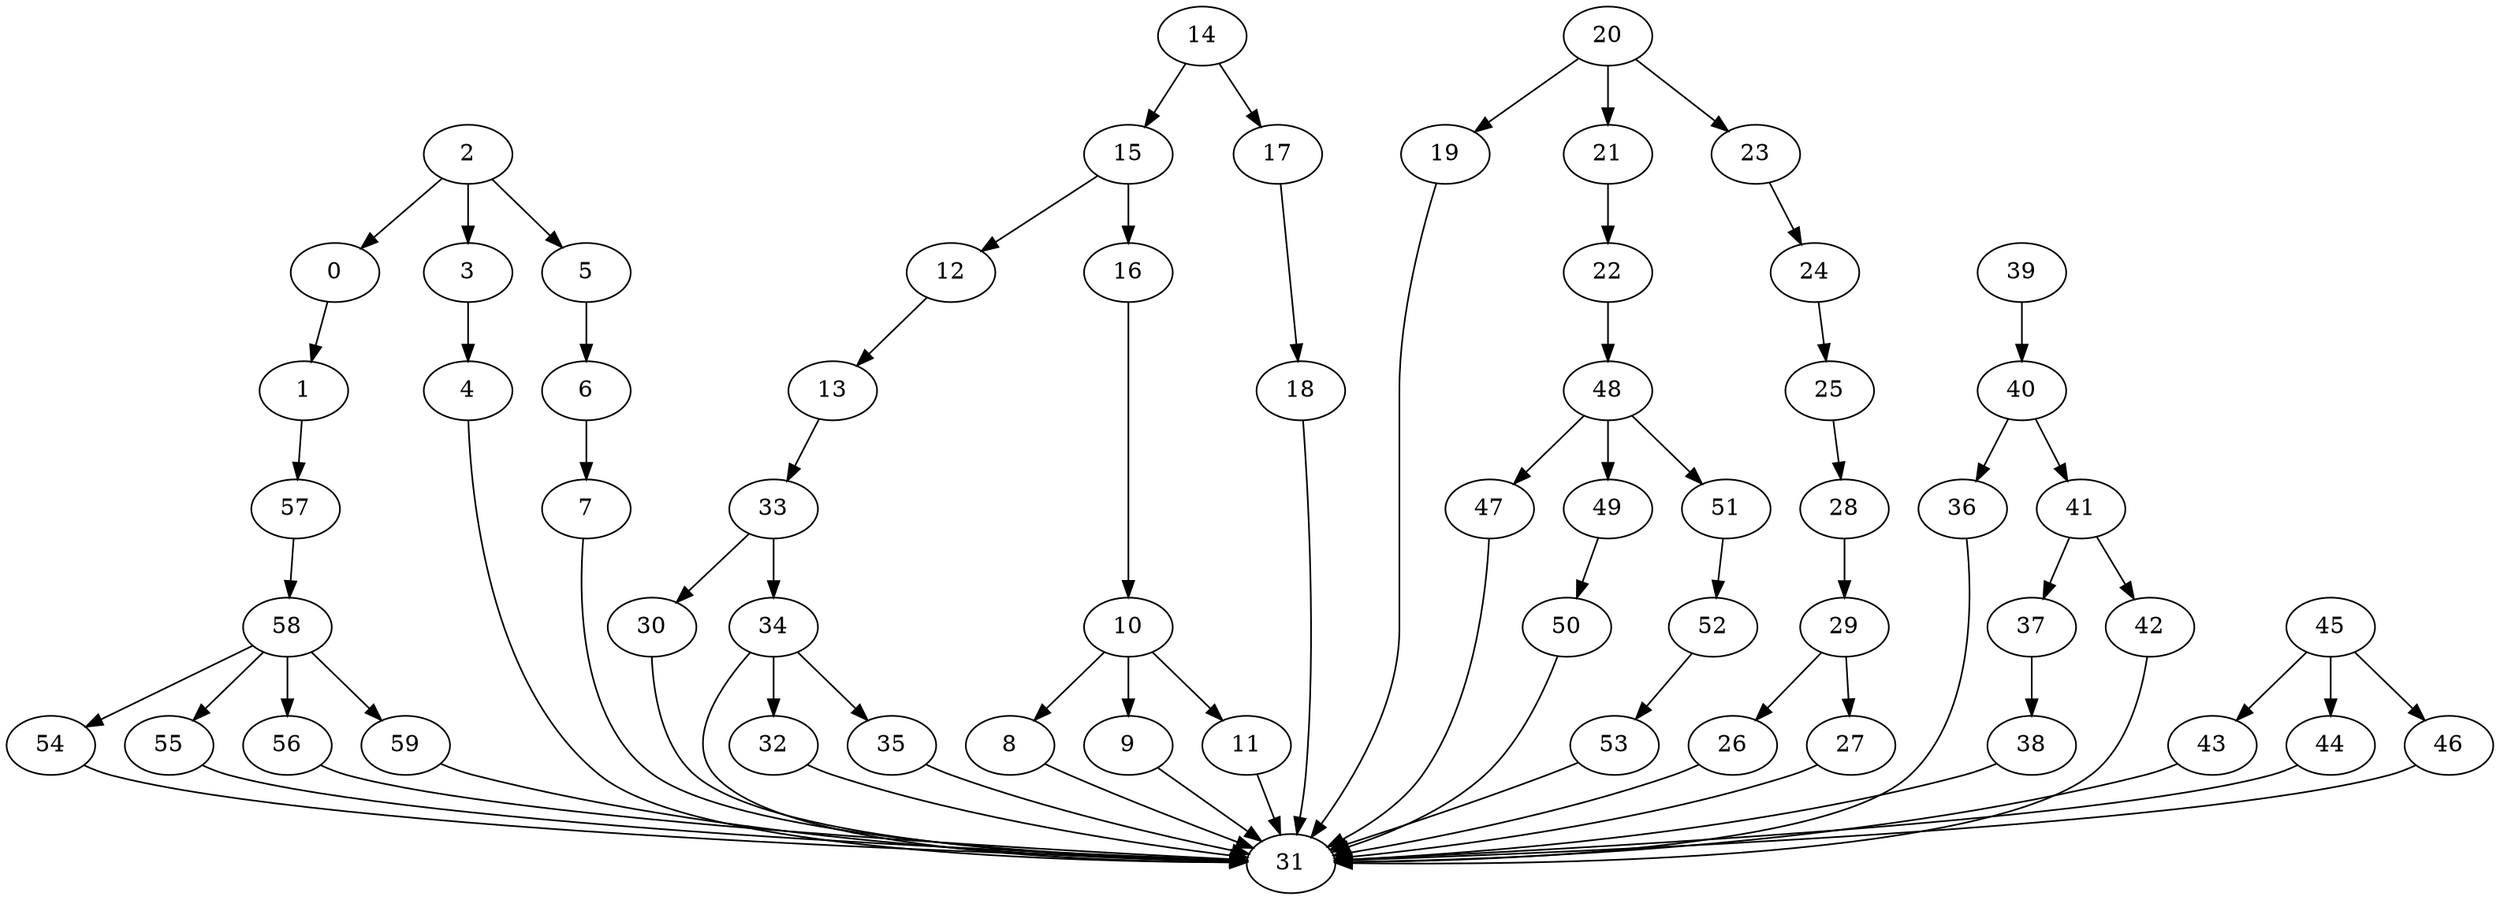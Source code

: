 strict digraph  {
0 [exec=189];
1 [exec=76];
2 [exec=196];
3 [exec=113];
4 [exec=53];
5 [exec=105];
6 [exec=154];
7 [exec=121];
8 [exec=163];
9 [exec=82];
10 [exec=83];
11 [exec=50];
12 [exec=130];
13 [exec=100];
14 [exec=188];
15 [exec=102];
16 [exec=96];
17 [exec=100];
18 [exec=148];
19 [exec=117];
20 [exec=66];
21 [exec=134];
22 [exec=127];
23 [exec=200];
24 [exec=50];
25 [exec=136];
26 [exec=168];
27 [exec=138];
28 [exec=181];
29 [exec=140];
30 [exec=160];
31 [exec=73];
32 [exec=103];
33 [exec=137];
34 [exec=181];
35 [exec=142];
36 [exec=131];
37 [exec=128];
38 [exec=95];
39 [exec=70];
40 [exec=88];
41 [exec=129];
42 [exec=173];
43 [exec=114];
44 [exec=166];
45 [exec=157];
46 [exec=87];
47 [exec=194];
48 [exec=83];
49 [exec=155];
50 [exec=77];
51 [exec=93];
52 [exec=161];
53 [exec=145];
54 [exec=166];
55 [exec=93];
56 [exec=183];
57 [exec=166];
58 [exec=174];
59 [exec=131];
0 -> 1  [comm=10];
1 -> 57  [comm=12];
2 -> 3  [comm=10];
2 -> 0  [comm=6];
2 -> 5  [comm=20];
3 -> 4  [comm=12];
4 -> 31  [comm=10];
5 -> 6  [comm=6];
6 -> 7  [comm=9];
7 -> 31  [comm=8];
8 -> 31  [comm=15];
9 -> 31  [comm=10];
10 -> 11  [comm=20];
10 -> 8  [comm=11];
10 -> 9  [comm=6];
11 -> 31  [comm=18];
12 -> 13  [comm=19];
13 -> 33  [comm=16];
14 -> 15  [comm=17];
14 -> 17  [comm=7];
15 -> 16  [comm=11];
15 -> 12  [comm=12];
16 -> 10  [comm=16];
17 -> 18  [comm=5];
18 -> 31  [comm=16];
19 -> 31  [comm=17];
20 -> 21  [comm=13];
20 -> 19  [comm=18];
20 -> 23  [comm=8];
21 -> 22  [comm=16];
22 -> 48  [comm=6];
23 -> 24  [comm=14];
24 -> 25  [comm=8];
25 -> 28  [comm=14];
26 -> 31  [comm=15];
27 -> 31  [comm=14];
28 -> 29  [comm=16];
29 -> 26  [comm=9];
29 -> 27  [comm=18];
30 -> 31  [comm=18];
32 -> 31  [comm=16];
33 -> 34  [comm=19];
33 -> 30  [comm=9];
34 -> 35  [comm=10];
34 -> 31  [comm=17];
34 -> 32  [comm=20];
35 -> 31  [comm=11];
36 -> 31  [comm=9];
37 -> 38  [comm=7];
38 -> 31  [comm=16];
39 -> 40  [comm=5];
40 -> 41  [comm=17];
40 -> 36  [comm=8];
41 -> 42  [comm=15];
41 -> 37  [comm=9];
42 -> 31  [comm=15];
43 -> 31  [comm=17];
44 -> 31  [comm=18];
45 -> 46  [comm=18];
45 -> 43  [comm=12];
45 -> 44  [comm=20];
46 -> 31  [comm=14];
47 -> 31  [comm=20];
48 -> 49  [comm=17];
48 -> 47  [comm=17];
48 -> 51  [comm=10];
49 -> 50  [comm=13];
50 -> 31  [comm=14];
51 -> 52  [comm=20];
52 -> 53  [comm=13];
53 -> 31  [comm=18];
54 -> 31  [comm=5];
55 -> 31  [comm=15];
56 -> 31  [comm=14];
57 -> 58  [comm=20];
58 -> 59  [comm=14];
58 -> 54  [comm=9];
58 -> 55  [comm=20];
58 -> 56  [comm=5];
59 -> 31  [comm=8];
}

